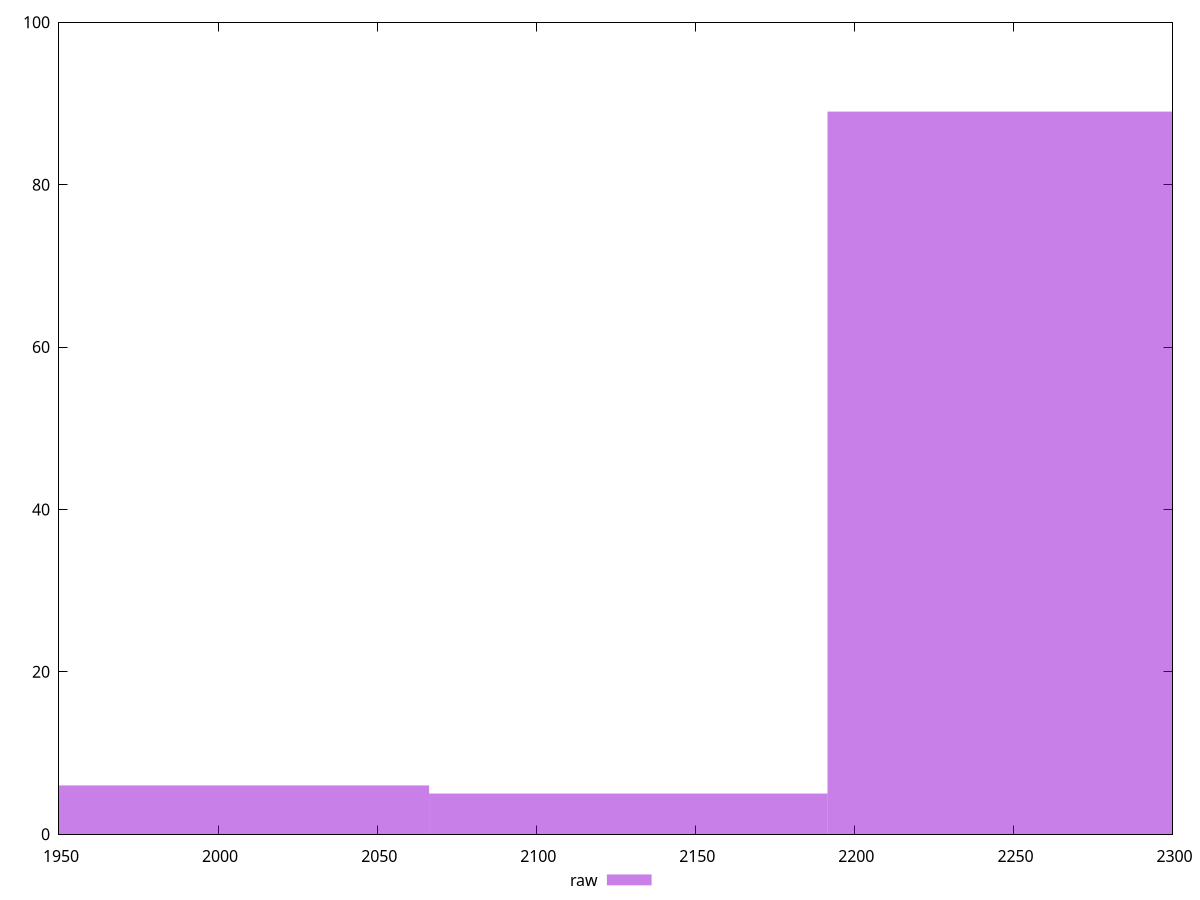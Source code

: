 reset

$raw <<EOF
2003.7141792930217 6
2254.1784517046494 89
2128.9463154988357 5
EOF

set key outside below
set boxwidth 125.23213620581386
set xrange [1950:2300]
set yrange [0:100]
set trange [0:100]
set style fill transparent solid 0.5 noborder
set terminal svg size 640, 490 enhanced background rgb 'white'
set output "report_00019_2021-02-10T18-14-37.922Z//unused-javascript/samples/pages+cached+noadtech+nomedia/raw/histogram.svg"

plot $raw title "raw" with boxes

reset
